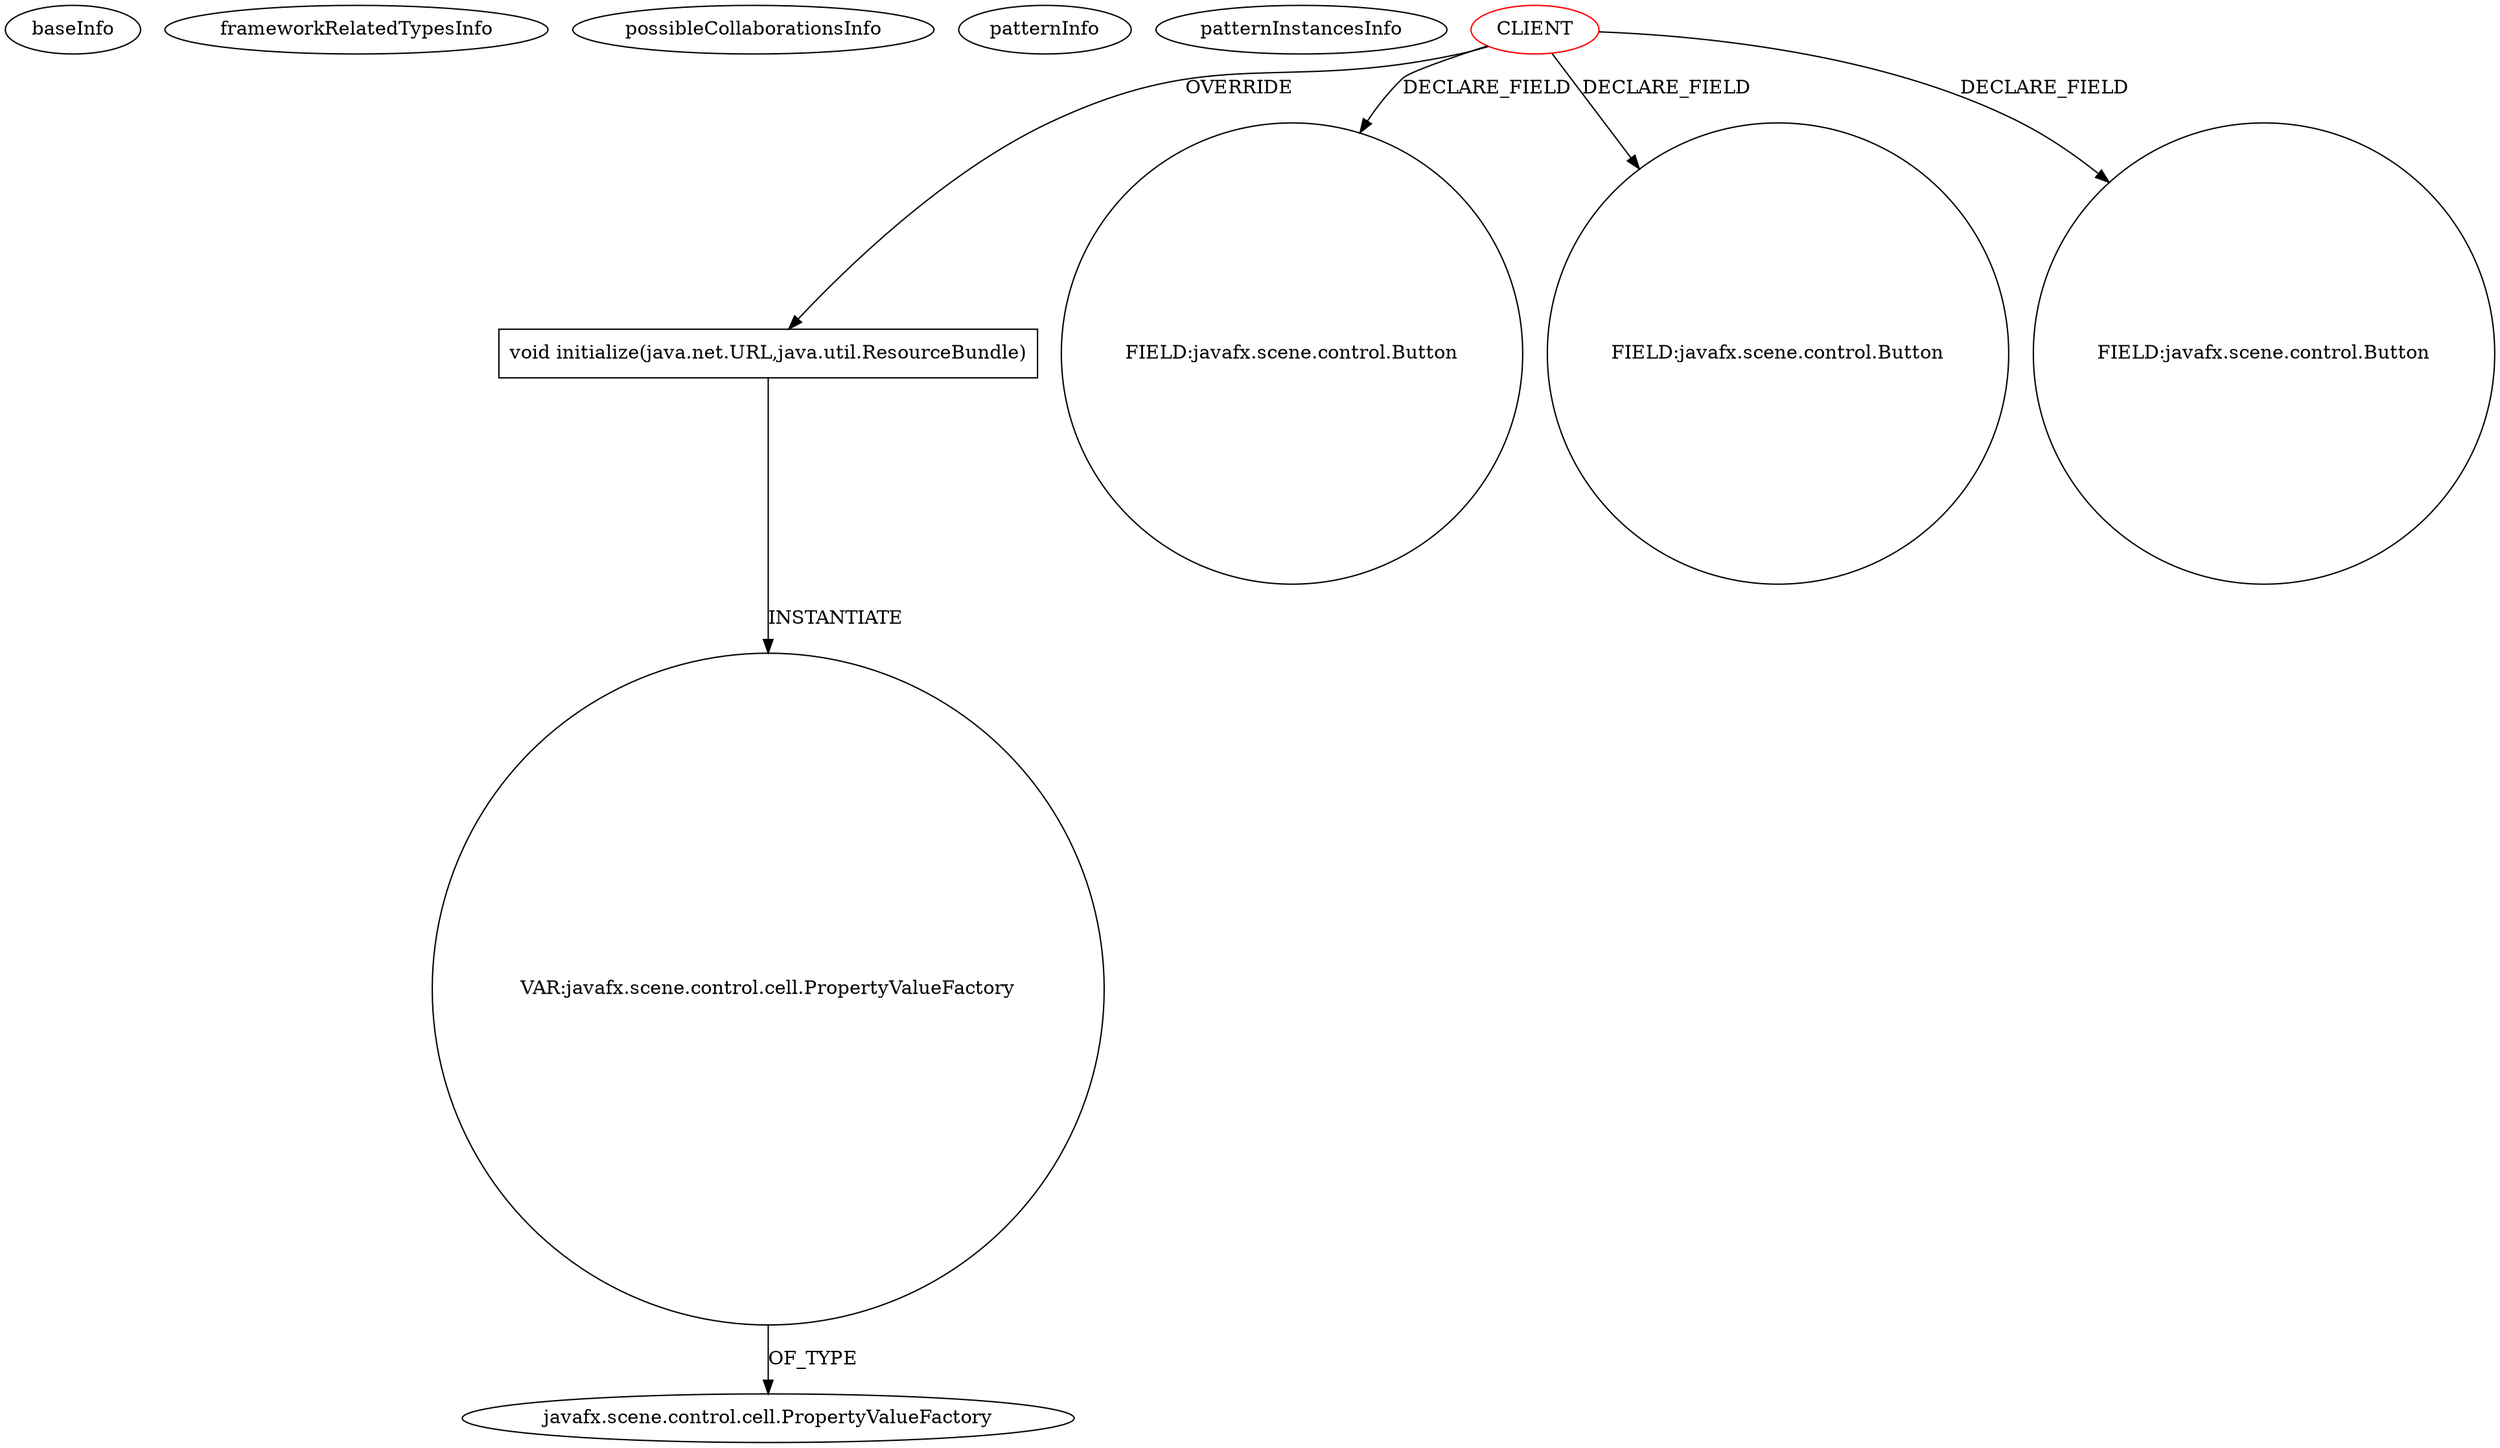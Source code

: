 digraph {
baseInfo[graphId=1606,category="pattern",isAnonymous=false,possibleRelation=false]
frameworkRelatedTypesInfo[]
possibleCollaborationsInfo[]
patternInfo[frequency=4.0,patternRootClient=0]
patternInstancesInfo[0="making-todo-tsa~/making-todo-tsa/todo-tsa-master/todo-fx/src/main/java/todo/app/TodoController.java~TodoController~3522",1="diogocs1-FPessoais~/diogocs1-FPessoais/FPessoais-master/FinancasPessoais/src/app/controllers/HomeController.java~HomeController~2490",2="NirmalL-Shark~/NirmalL-Shark/Shark-master/src/Controller.java~Controller~1009",3="crosswords-testEnvironment~/crosswords-testEnvironment/testEnvironment-master/src/GUI/MainController.java~MainController~2315"]
30[label="javafx.scene.control.cell.PropertyValueFactory",vertexType="FRAMEWORK_CLASS_TYPE",isFrameworkType=false]
29[label="VAR:javafx.scene.control.cell.PropertyValueFactory",vertexType="VARIABLE_EXPRESION",isFrameworkType=false,shape=circle]
24[label="void initialize(java.net.URL,java.util.ResourceBundle)",vertexType="OVERRIDING_METHOD_DECLARATION",isFrameworkType=false,shape=box]
0[label="CLIENT",vertexType="ROOT_CLIENT_CLASS_DECLARATION",isFrameworkType=false,color=red]
12[label="FIELD:javafx.scene.control.Button",vertexType="FIELD_DECLARATION",isFrameworkType=false,shape=circle]
22[label="FIELD:javafx.scene.control.Button",vertexType="FIELD_DECLARATION",isFrameworkType=false,shape=circle]
4[label="FIELD:javafx.scene.control.Button",vertexType="FIELD_DECLARATION",isFrameworkType=false,shape=circle]
0->4[label="DECLARE_FIELD"]
0->22[label="DECLARE_FIELD"]
24->29[label="INSTANTIATE"]
29->30[label="OF_TYPE"]
0->24[label="OVERRIDE"]
0->12[label="DECLARE_FIELD"]
}
